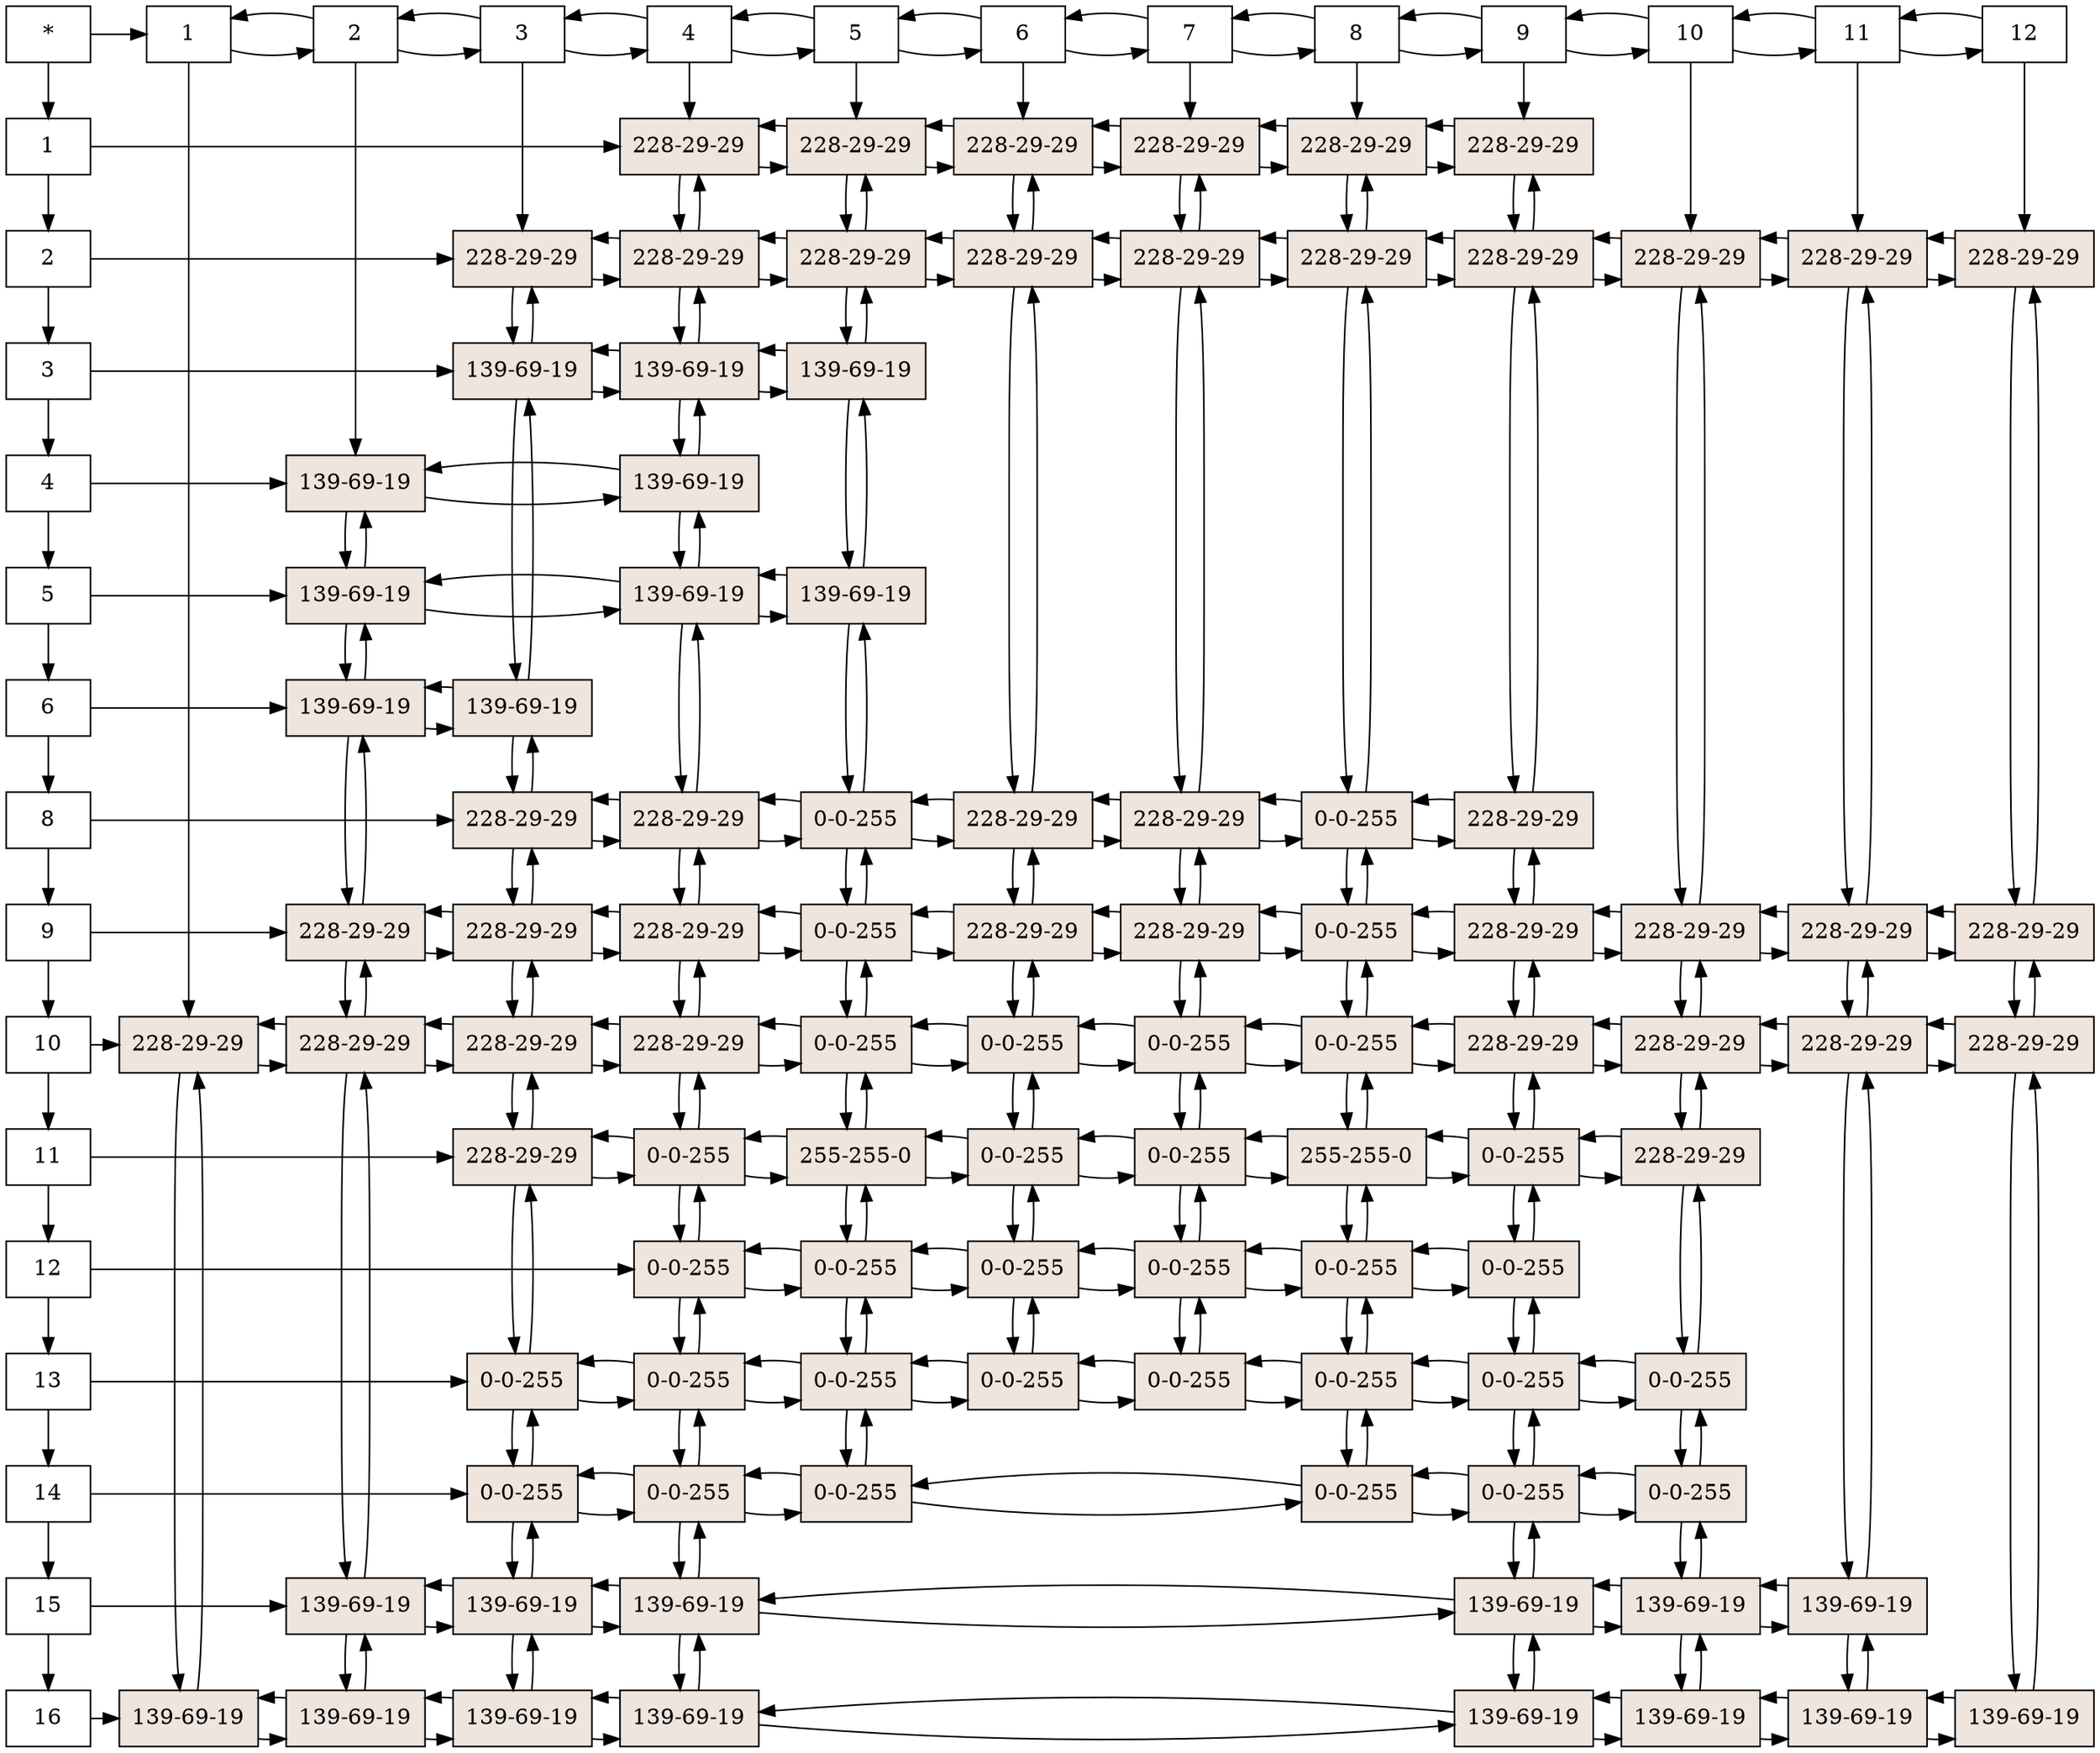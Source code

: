 digraph G{
node [shape = box] 
raiz[label="*"  group=1];
16139784 [label="1" group = 1]; 
16122168 [label="2" group = 1]; 
16122648 [label="3" group = 1]; 
16122680 [label="4" group = 1]; 
16122616 [label="5" group = 1]; 
16122424 [label="6" group = 1]; 
16122840 [label="8" group = 1]; 
16122264 [label="9" group = 1]; 
16122360 [label="10" group = 1]; 
16122872 [label="11" group = 1]; 
16139592 [label="12" group = 1]; 
16139688 [label="13" group = 1]; 
16139848 [label="14" group = 1]; 
16122136 [label="15" group = 1]; 
16122104 [label="16" group = 1]; 
16139784->16122168;
16122168->16122648;
16122648->16122680;
16122680->16122616;
16122616->16122424;
16122424->16122840;
16122840->16122264;
16122264->16122360;
16122360->16122872;
16122872->16139592;
16139592->16139688;
16139688->16139848;
16139848->16122136;
16122136->16122104;
16122744 [label="1" group = 3]; 
16122584 [label="2" group = 4]; 
16122776 [label="3" group = 5]; 
16139880 [label="4" group = 6]; 
16140200 [label="5" group = 7]; 
16140136 [label="6" group = 8]; 
16140040 [label="7" group = 9]; 
16140008 [label="8" group = 10]; 
16139976 [label="9" group = 11]; 
16139944 [label="10" group = 12]; 
16139912 [label="11" group = 13]; 
16139816 [label="12" group = 14]; 
16122744->16122584;
16122584->16122744;
16122584->16122776;
16122776->16122584;
16122776->16139880;
16139880->16122776;
16139880->16140200;
16140200->16139880;
16140200->16140136;
16140136->16140200;
16140136->16140040;
16140040->16140136;
16140040->16140008;
16140008->16140040;
16140008->16139976;
16139976->16140008;
16139976->16139944;
16139944->16139976;
16139944->16139912;
16139912->16139944;
16139912->16139816;
16139816->16139912;
raiz -> 16139784;
raiz -> 16122744;
{ rank  = same; raiz 16122744; 16122584; 16122776; 16139880; 16140200; 16140136; 16140040; 16140008; 16139976; 16139944; 16139912; 16139816; }
16135312 [style=filled,fillcolor=seashell2,label= "228-29-29" group = 3 ]; 
16134584 [style=filled,fillcolor=seashell2,label= "139-69-19" group = 3 ]; 
16134304 [style=filled,fillcolor=seashell2,label= "139-69-19" group = 4 ]; 
16134808 [style=filled,fillcolor=seashell2,label= "139-69-19" group = 4 ]; 
16135816 [style=filled,fillcolor=seashell2,label= "139-69-19" group = 4 ]; 
16135368 [style=filled,fillcolor=seashell2,label= "228-29-29" group = 4 ]; 
16134976 [style=filled,fillcolor=seashell2,label= "228-29-29" group = 4 ]; 
16134360 [style=filled,fillcolor=seashell2,label= "139-69-19" group = 4 ]; 
16135480 [style=filled,fillcolor=seashell2,label= "139-69-19" group = 4 ]; 
16135536 [style=filled,fillcolor=seashell2,label= "228-29-29" group = 5 ]; 
16135704 [style=filled,fillcolor=seashell2,label= "139-69-19" group = 5 ]; 
16136656 [style=filled,fillcolor=seashell2,label= "139-69-19" group = 5 ]; 
16136264 [style=filled,fillcolor=seashell2,label= "228-29-29" group = 5 ]; 
16136712 [style=filled,fillcolor=seashell2,label= "228-29-29" group = 5 ]; 
16136320 [style=filled,fillcolor=seashell2,label= "228-29-29" group = 5 ]; 
16137216 [style=filled,fillcolor=seashell2,label= "228-29-29" group = 5 ]; 
16136768 [style=filled,fillcolor=seashell2,label= "0-0-255" group = 5 ]; 
16137384 [style=filled,fillcolor=seashell2,label= "0-0-255" group = 5 ]; 
16136488 [style=filled,fillcolor=seashell2,label= "139-69-19" group = 5 ]; 
16136824 [style=filled,fillcolor=seashell2,label= "139-69-19" group = 5 ]; 
16137272 [style=filled,fillcolor=seashell2,label= "228-29-29" group = 6 ]; 
16137328 [style=filled,fillcolor=seashell2,label= "228-29-29" group = 6 ]; 
16136880 [style=filled,fillcolor=seashell2,label= "139-69-19" group = 6 ]; 
16137440 [style=filled,fillcolor=seashell2,label= "139-69-19" group = 6 ]; 
16136152 [style=filled,fillcolor=seashell2,label= "139-69-19" group = 6 ]; 
16136936 [style=filled,fillcolor=seashell2,label= "228-29-29" group = 6 ]; 
16136208 [style=filled,fillcolor=seashell2,label= "228-29-29" group = 6 ]; 
16137048 [style=filled,fillcolor=seashell2,label= "228-29-29" group = 6 ]; 
16136992 [style=filled,fillcolor=seashell2,label= "0-0-255" group = 6 ]; 
16137104 [style=filled,fillcolor=seashell2,label= "0-0-255" group = 6 ]; 
16136376 [style=filled,fillcolor=seashell2,label= "0-0-255" group = 6 ]; 
16137160 [style=filled,fillcolor=seashell2,label= "0-0-255" group = 6 ]; 
16136544 [style=filled,fillcolor=seashell2,label= "139-69-19" group = 6 ]; 
16137496 [style=filled,fillcolor=seashell2,label= "139-69-19" group = 6 ]; 
16137608 [style=filled,fillcolor=seashell2,label= "228-29-29" group = 7 ]; 
16137552 [style=filled,fillcolor=seashell2,label= "228-29-29" group = 7 ]; 
16136432 [style=filled,fillcolor=seashell2,label= "139-69-19" group = 7 ]; 
16137832 [style=filled,fillcolor=seashell2,label= "139-69-19" group = 7 ]; 
16137664 [style=filled,fillcolor=seashell2,label= "0-0-255" group = 7 ]; 
16137720 [style=filled,fillcolor=seashell2,label= "0-0-255" group = 7 ]; 
16136600 [style=filled,fillcolor=seashell2,label= "0-0-255" group = 7 ]; 
16137776 [style=filled,fillcolor=seashell2,label= "255-255-0" group = 7 ]; 
16136096 [style=filled,fillcolor=seashell2,label= "0-0-255" group = 7 ]; 
16138224 [style=filled,fillcolor=seashell2,label= "0-0-255" group = 7 ]; 
16138280 [style=filled,fillcolor=seashell2,label= "0-0-255" group = 7 ]; 
16137888 [style=filled,fillcolor=seashell2,label= "228-29-29" group = 8 ]; 
16137944 [style=filled,fillcolor=seashell2,label= "228-29-29" group = 8 ]; 
16138000 [style=filled,fillcolor=seashell2,label= "228-29-29" group = 8 ]; 
16138056 [style=filled,fillcolor=seashell2,label= "228-29-29" group = 8 ]; 
16138112 [style=filled,fillcolor=seashell2,label= "0-0-255" group = 8 ]; 
16138168 [style=filled,fillcolor=seashell2,label= "0-0-255" group = 8 ]; 
16141640 [style=filled,fillcolor=seashell2,label= "0-0-255" group = 8 ]; 
16140688 [style=filled,fillcolor=seashell2,label= "0-0-255" group = 8 ]; 
16141584 [style=filled,fillcolor=seashell2,label= "228-29-29" group = 9 ]; 
16141360 [style=filled,fillcolor=seashell2,label= "228-29-29" group = 9 ]; 
16141696 [style=filled,fillcolor=seashell2,label= "228-29-29" group = 9 ]; 
16141416 [style=filled,fillcolor=seashell2,label= "228-29-29" group = 9 ]; 
16140576 [style=filled,fillcolor=seashell2,label= "0-0-255" group = 9 ]; 
16140464 [style=filled,fillcolor=seashell2,label= "0-0-255" group = 9 ]; 
16140912 [style=filled,fillcolor=seashell2,label= "0-0-255" group = 9 ]; 
16141752 [style=filled,fillcolor=seashell2,label= "0-0-255" group = 9 ]; 
16141864 [style=filled,fillcolor=seashell2,label= "228-29-29" group = 10 ]; 
16140744 [style=filled,fillcolor=seashell2,label= "228-29-29" group = 10 ]; 
16140800 [style=filled,fillcolor=seashell2,label= "0-0-255" group = 10 ]; 
16141472 [style=filled,fillcolor=seashell2,label= "0-0-255" group = 10 ]; 
16141808 [style=filled,fillcolor=seashell2,label= "0-0-255" group = 10 ]; 
16141920 [style=filled,fillcolor=seashell2,label= "255-255-0" group = 10 ]; 
16141304 [style=filled,fillcolor=seashell2,label= "0-0-255" group = 10 ]; 
16140632 [style=filled,fillcolor=seashell2,label= "0-0-255" group = 10 ]; 
16140856 [style=filled,fillcolor=seashell2,label= "0-0-255" group = 10 ]; 
16141528 [style=filled,fillcolor=seashell2,label= "228-29-29" group = 11 ]; 
16141976 [style=filled,fillcolor=seashell2,label= "228-29-29" group = 11 ]; 
16141024 [style=filled,fillcolor=seashell2,label= "228-29-29" group = 11 ]; 
16141192 [style=filled,fillcolor=seashell2,label= "228-29-29" group = 11 ]; 
16142032 [style=filled,fillcolor=seashell2,label= "228-29-29" group = 11 ]; 
16142088 [style=filled,fillcolor=seashell2,label= "0-0-255" group = 11 ]; 
16142144 [style=filled,fillcolor=seashell2,label= "0-0-255" group = 11 ]; 
16140968 [style=filled,fillcolor=seashell2,label= "0-0-255" group = 11 ]; 
16142200 [style=filled,fillcolor=seashell2,label= "0-0-255" group = 11 ]; 
16140520 [style=filled,fillcolor=seashell2,label= "139-69-19" group = 11 ]; 
16141080 [style=filled,fillcolor=seashell2,label= "139-69-19" group = 11 ]; 
16141136 [style=filled,fillcolor=seashell2,label= "228-29-29" group = 12 ]; 
16141248 [style=filled,fillcolor=seashell2,label= "228-29-29" group = 12 ]; 
16143712 [style=filled,fillcolor=seashell2,label= "228-29-29" group = 12 ]; 
16143824 [style=filled,fillcolor=seashell2,label= "228-29-29" group = 12 ]; 
16142368 [style=filled,fillcolor=seashell2,label= "0-0-255" group = 12 ]; 
16143936 [style=filled,fillcolor=seashell2,label= "0-0-255" group = 12 ]; 
16143208 [style=filled,fillcolor=seashell2,label= "139-69-19" group = 12 ]; 
16142984 [style=filled,fillcolor=seashell2,label= "139-69-19" group = 12 ]; 
16143264 [style=filled,fillcolor=seashell2,label= "228-29-29" group = 13 ]; 
16142592 [style=filled,fillcolor=seashell2,label= "228-29-29" group = 13 ]; 
16143600 [style=filled,fillcolor=seashell2,label= "228-29-29" group = 13 ]; 
16143432 [style=filled,fillcolor=seashell2,label= "139-69-19" group = 13 ]; 
16142872 [style=filled,fillcolor=seashell2,label= "139-69-19" group = 13 ]; 
16142424 [style=filled,fillcolor=seashell2,label= "228-29-29" group = 14 ]; 
16142536 [style=filled,fillcolor=seashell2,label= "228-29-29" group = 14 ]; 
16143320 [style=filled,fillcolor=seashell2,label= "228-29-29" group = 14 ]; 
16143488 [style=filled,fillcolor=seashell2,label= "139-69-19" group = 14 ]; 
16139784->16137272;
16137272->16137608;
16137608->16137272;
16137608->16137888;
16137888->16137608;
16137888->16141584;
16141584->16137888;
16141584->16141864;
16141864->16141584;
16141864->16141528;
16141528->16141864;
{ rank = same; 16139784; 16137272; 16137608; 16137888; 16141584; 16141864; 16141528; }
16122168->16135536;
16135536->16137328;
16137328->16135536;
16137328->16137552;
16137552->16137328;
16137552->16137944;
16137944->16137552;
16137944->16141360;
16141360->16137944;
16141360->16140744;
16140744->16141360;
16140744->16141976;
16141976->16140744;
16141976->16141136;
16141136->16141976;
16141136->16143264;
16143264->16141136;
16143264->16142424;
16142424->16143264;
{ rank = same; 16122168; 16135536; 16137328; 16137552; 16137944; 16141360; 16140744; 16141976; 16141136; 16143264; 16142424; }
16122648->16135704;
16135704->16136880;
16136880->16135704;
16136880->16136432;
16136432->16136880;
{ rank = same; 16122648; 16135704; 16136880; 16136432; }
16122680->16134304;
16134304->16137440;
16137440->16134304;
{ rank = same; 16122680; 16134304; 16137440; }
16122616->16134808;
16134808->16136152;
16136152->16134808;
16136152->16137832;
16137832->16136152;
{ rank = same; 16122616; 16134808; 16136152; 16137832; }
16122424->16135816;
16135816->16136656;
16136656->16135816;
{ rank = same; 16122424; 16135816; 16136656; }
16122840->16136264;
16136264->16136936;
16136936->16136264;
16136936->16137664;
16137664->16136936;
16137664->16138000;
16138000->16137664;
16138000->16141696;
16141696->16138000;
16141696->16140800;
16140800->16141696;
16140800->16141024;
16141024->16140800;
{ rank = same; 16122840; 16136264; 16136936; 16137664; 16138000; 16141696; 16140800; 16141024; }
16122264->16135368;
16135368->16136712;
16136712->16135368;
16136712->16136208;
16136208->16136712;
16136208->16137720;
16137720->16136208;
16137720->16138056;
16138056->16137720;
16138056->16141416;
16141416->16138056;
16141416->16141472;
16141472->16141416;
16141472->16141192;
16141192->16141472;
16141192->16141248;
16141248->16141192;
16141248->16142592;
16142592->16141248;
16142592->16142536;
16142536->16142592;
{ rank = same; 16122264; 16135368; 16136712; 16136208; 16137720; 16138056; 16141416; 16141472; 16141192; 16141248; 16142592; 16142536; }
16122360->16135312;
16135312->16134976;
16134976->16135312;
16134976->16136320;
16136320->16134976;
16136320->16137048;
16137048->16136320;
16137048->16136600;
16136600->16137048;
16136600->16138112;
16138112->16136600;
16138112->16140576;
16140576->16138112;
16140576->16141808;
16141808->16140576;
16141808->16142032;
16142032->16141808;
16142032->16143712;
16143712->16142032;
16143712->16143600;
16143600->16143712;
16143600->16143320;
16143320->16143600;
{ rank = same; 16122360; 16135312; 16134976; 16136320; 16137048; 16136600; 16138112; 16140576; 16141808; 16142032; 16143712; 16143600; 16143320; }
16122872->16137216;
16137216->16136992;
16136992->16137216;
16136992->16137776;
16137776->16136992;
16137776->16138168;
16138168->16137776;
16138168->16140464;
16140464->16138168;
16140464->16141920;
16141920->16140464;
16141920->16142088;
16142088->16141920;
16142088->16143824;
16143824->16142088;
{ rank = same; 16122872; 16137216; 16136992; 16137776; 16138168; 16140464; 16141920; 16142088; 16143824; }
16139592->16137104;
16137104->16136096;
16136096->16137104;
16136096->16141640;
16141640->16136096;
16141640->16140912;
16140912->16141640;
16140912->16141304;
16141304->16140912;
16141304->16142144;
16142144->16141304;
{ rank = same; 16139592; 16137104; 16136096; 16141640; 16140912; 16141304; 16142144; }
16139688->16136768;
16136768->16136376;
16136376->16136768;
16136376->16138224;
16138224->16136376;
16138224->16140688;
16140688->16138224;
16140688->16141752;
16141752->16140688;
16141752->16140632;
16140632->16141752;
16140632->16140968;
16140968->16140632;
16140968->16142368;
16142368->16140968;
{ rank = same; 16139688; 16136768; 16136376; 16138224; 16140688; 16141752; 16140632; 16140968; 16142368; }
16139848->16137384;
16137384->16137160;
16137160->16137384;
16137160->16138280;
16138280->16137160;
16138280->16140856;
16140856->16138280;
16140856->16142200;
16142200->16140856;
16142200->16143936;
16143936->16142200;
{ rank = same; 16139848; 16137384; 16137160; 16138280; 16140856; 16142200; 16143936; }
16122136->16134360;
16134360->16136488;
16136488->16134360;
16136488->16136544;
16136544->16136488;
16136544->16140520;
16140520->16136544;
16140520->16143208;
16143208->16140520;
16143208->16143432;
16143432->16143208;
{ rank = same; 16122136; 16134360; 16136488; 16136544; 16140520; 16143208; 16143432; }
16122104->16134584;
16134584->16135480;
16135480->16134584;
16135480->16136824;
16136824->16135480;
16136824->16137496;
16137496->16136824;
16137496->16141080;
16141080->16137496;
16141080->16142984;
16142984->16141080;
16142984->16142872;
16142872->16142984;
16142872->16143488;
16143488->16142872;
{ rank = same; 16122104; 16134584; 16135480; 16136824; 16137496; 16141080; 16142984; 16142872; 16143488; }
16122744->16135312;
16135312->16134584;
16134584->16135312;
16122584->16134304;
16134304->16134808;
16134808->16134304;
16134808->16135816;
16135816->16134808;
16135816->16135368;
16135368->16135816;
16135368->16134976;
16134976->16135368;
16134976->16134360;
16134360->16134976;
16134360->16135480;
16135480->16134360;
16122776->16135536;
16135536->16135704;
16135704->16135536;
16135704->16136656;
16136656->16135704;
16136656->16136264;
16136264->16136656;
16136264->16136712;
16136712->16136264;
16136712->16136320;
16136320->16136712;
16136320->16137216;
16137216->16136320;
16137216->16136768;
16136768->16137216;
16136768->16137384;
16137384->16136768;
16137384->16136488;
16136488->16137384;
16136488->16136824;
16136824->16136488;
16139880->16137272;
16137272->16137328;
16137328->16137272;
16137328->16136880;
16136880->16137328;
16136880->16137440;
16137440->16136880;
16137440->16136152;
16136152->16137440;
16136152->16136936;
16136936->16136152;
16136936->16136208;
16136208->16136936;
16136208->16137048;
16137048->16136208;
16137048->16136992;
16136992->16137048;
16136992->16137104;
16137104->16136992;
16137104->16136376;
16136376->16137104;
16136376->16137160;
16137160->16136376;
16137160->16136544;
16136544->16137160;
16136544->16137496;
16137496->16136544;
16140200->16137608;
16137608->16137552;
16137552->16137608;
16137552->16136432;
16136432->16137552;
16136432->16137832;
16137832->16136432;
16137832->16137664;
16137664->16137832;
16137664->16137720;
16137720->16137664;
16137720->16136600;
16136600->16137720;
16136600->16137776;
16137776->16136600;
16137776->16136096;
16136096->16137776;
16136096->16138224;
16138224->16136096;
16138224->16138280;
16138280->16138224;
16140136->16137888;
16137888->16137944;
16137944->16137888;
16137944->16138000;
16138000->16137944;
16138000->16138056;
16138056->16138000;
16138056->16138112;
16138112->16138056;
16138112->16138168;
16138168->16138112;
16138168->16141640;
16141640->16138168;
16141640->16140688;
16140688->16141640;
16140040->16141584;
16141584->16141360;
16141360->16141584;
16141360->16141696;
16141696->16141360;
16141696->16141416;
16141416->16141696;
16141416->16140576;
16140576->16141416;
16140576->16140464;
16140464->16140576;
16140464->16140912;
16140912->16140464;
16140912->16141752;
16141752->16140912;
16140008->16141864;
16141864->16140744;
16140744->16141864;
16140744->16140800;
16140800->16140744;
16140800->16141472;
16141472->16140800;
16141472->16141808;
16141808->16141472;
16141808->16141920;
16141920->16141808;
16141920->16141304;
16141304->16141920;
16141304->16140632;
16140632->16141304;
16140632->16140856;
16140856->16140632;
16139976->16141528;
16141528->16141976;
16141976->16141528;
16141976->16141024;
16141024->16141976;
16141024->16141192;
16141192->16141024;
16141192->16142032;
16142032->16141192;
16142032->16142088;
16142088->16142032;
16142088->16142144;
16142144->16142088;
16142144->16140968;
16140968->16142144;
16140968->16142200;
16142200->16140968;
16142200->16140520;
16140520->16142200;
16140520->16141080;
16141080->16140520;
16139944->16141136;
16141136->16141248;
16141248->16141136;
16141248->16143712;
16143712->16141248;
16143712->16143824;
16143824->16143712;
16143824->16142368;
16142368->16143824;
16142368->16143936;
16143936->16142368;
16143936->16143208;
16143208->16143936;
16143208->16142984;
16142984->16143208;
16139912->16143264;
16143264->16142592;
16142592->16143264;
16142592->16143600;
16143600->16142592;
16143600->16143432;
16143432->16143600;
16143432->16142872;
16142872->16143432;
16139816->16142424;
16142424->16142536;
16142536->16142424;
16142536->16143320;
16143320->16142536;
16143320->16143488;
16143488->16143320;
}
